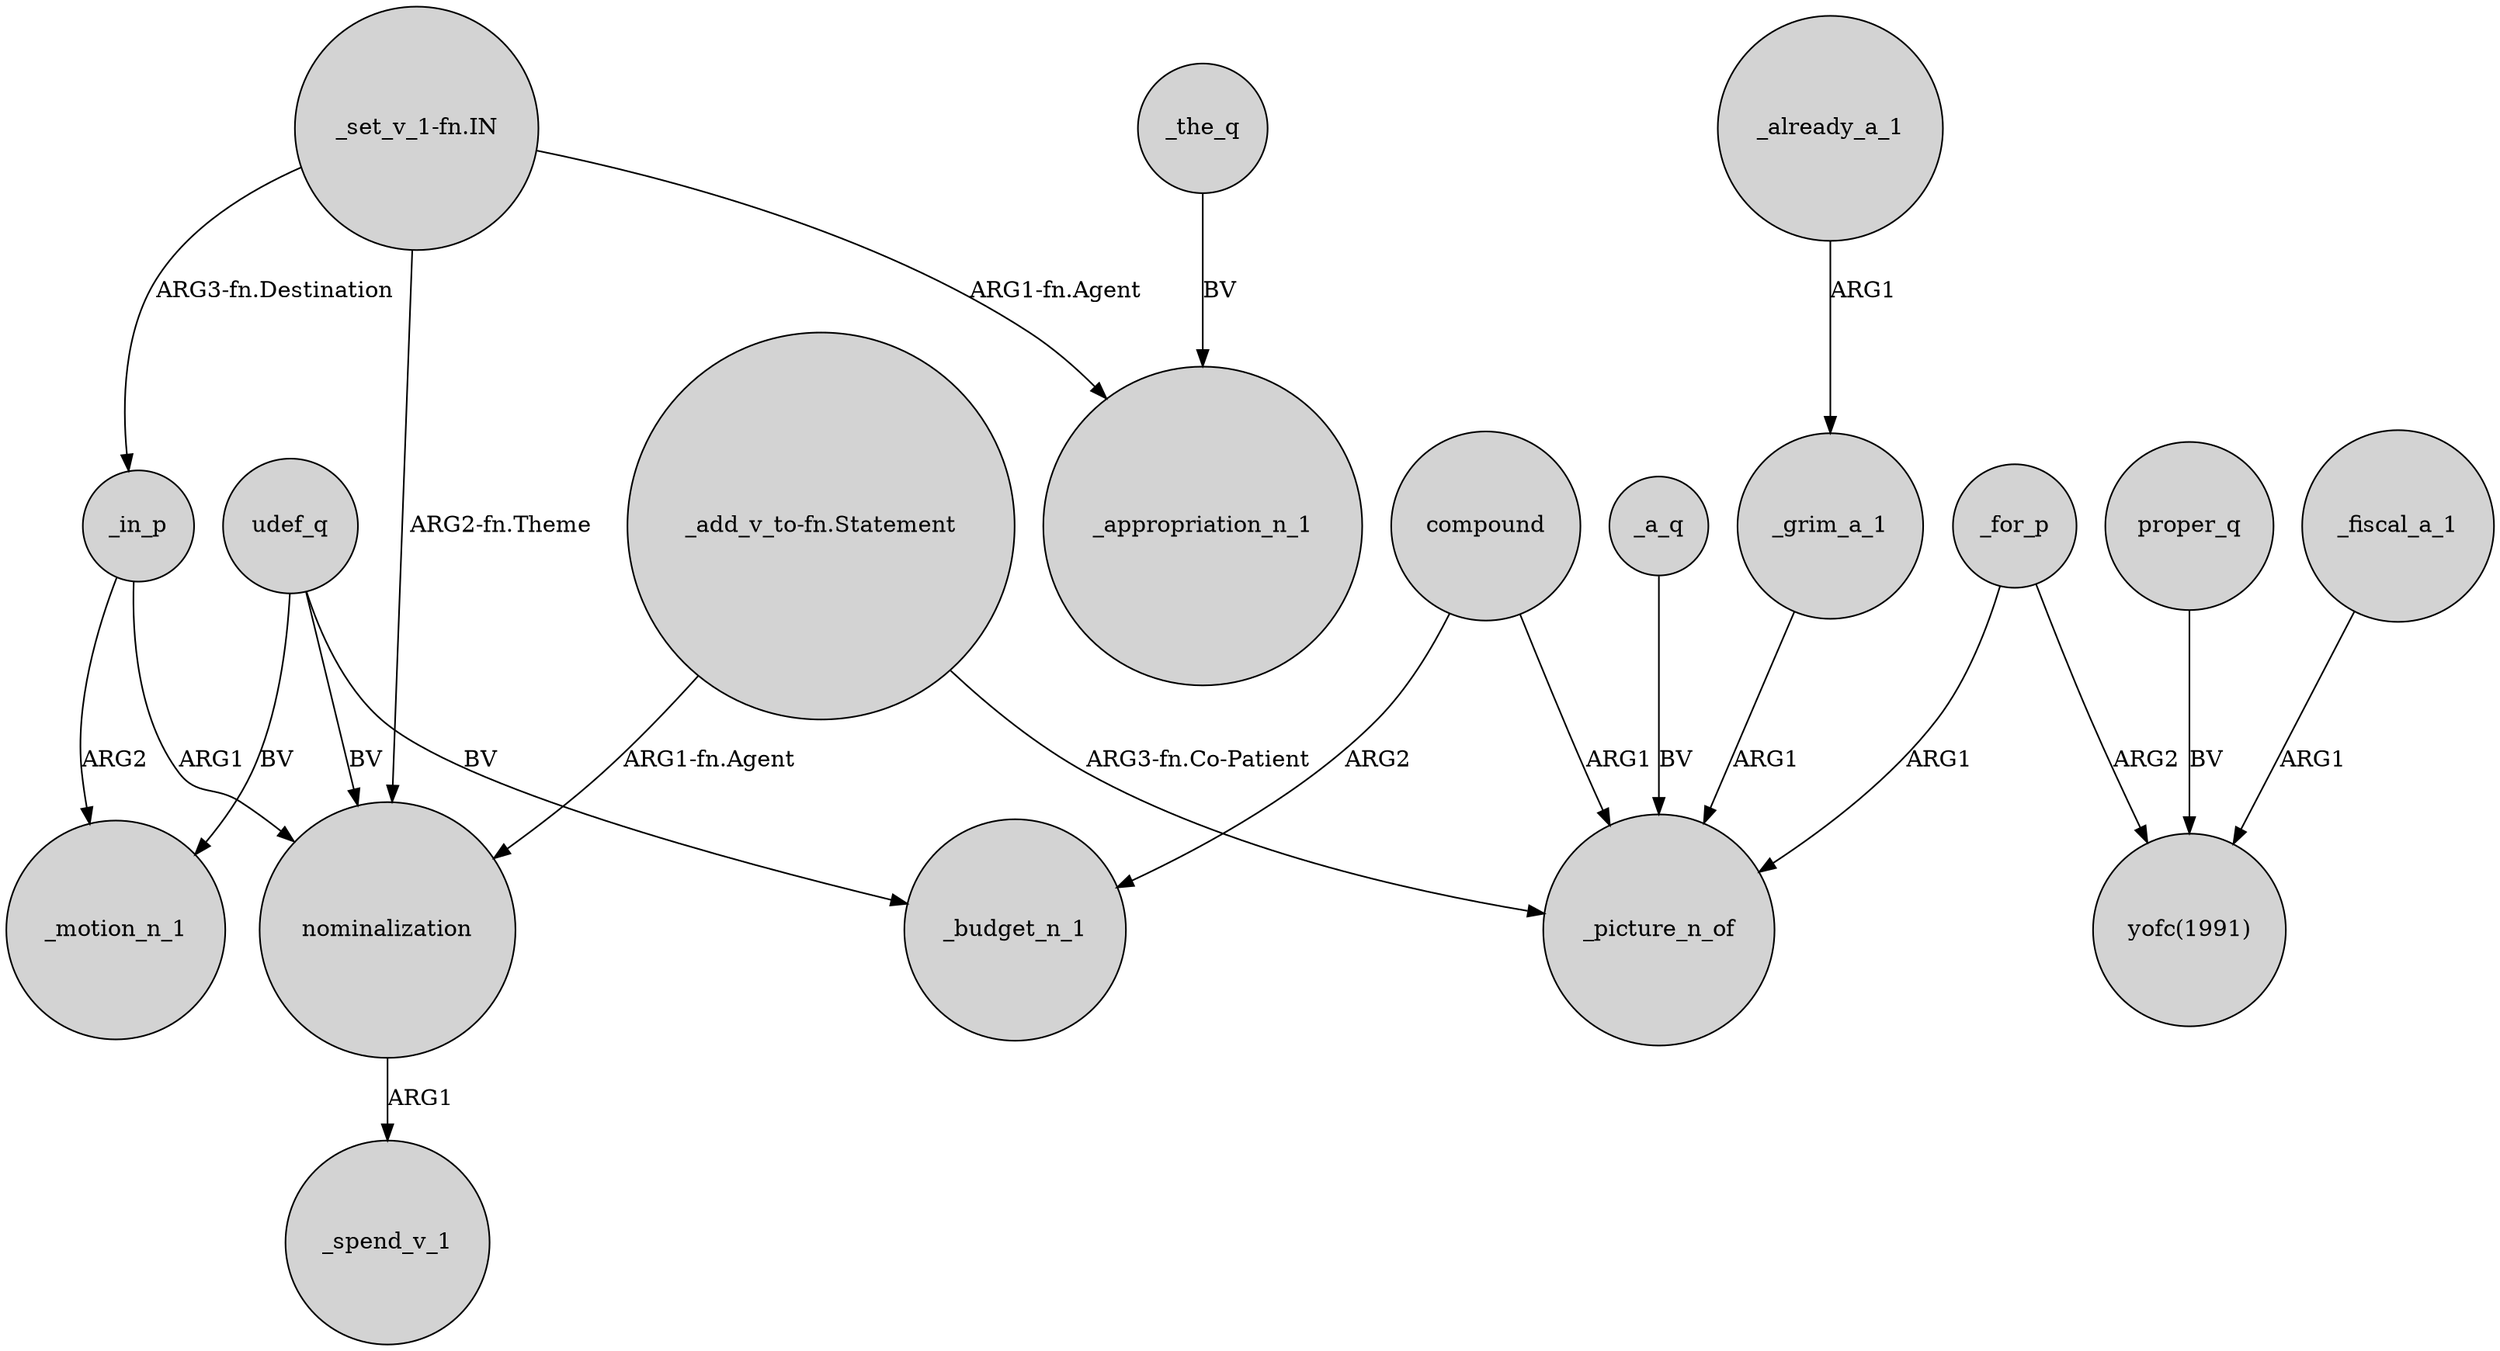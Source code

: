 digraph {
	node [shape=circle style=filled]
	"_set_v_1-fn.IN" -> nominalization [label="ARG2-fn.Theme"]
	nominalization -> _spend_v_1 [label=ARG1]
	_for_p -> "yofc(1991)" [label=ARG2]
	proper_q -> "yofc(1991)" [label=BV]
	"_set_v_1-fn.IN" -> _in_p [label="ARG3-fn.Destination"]
	_a_q -> _picture_n_of [label=BV]
	compound -> _budget_n_1 [label=ARG2]
	compound -> _picture_n_of [label=ARG1]
	"_set_v_1-fn.IN" -> _appropriation_n_1 [label="ARG1-fn.Agent"]
	udef_q -> _motion_n_1 [label=BV]
	_in_p -> _motion_n_1 [label=ARG2]
	_the_q -> _appropriation_n_1 [label=BV]
	"_add_v_to-fn.Statement" -> _picture_n_of [label="ARG3-fn.Co-Patient"]
	_in_p -> nominalization [label=ARG1]
	udef_q -> _budget_n_1 [label=BV]
	udef_q -> nominalization [label=BV]
	_fiscal_a_1 -> "yofc(1991)" [label=ARG1]
	_grim_a_1 -> _picture_n_of [label=ARG1]
	"_add_v_to-fn.Statement" -> nominalization [label="ARG1-fn.Agent"]
	_for_p -> _picture_n_of [label=ARG1]
	_already_a_1 -> _grim_a_1 [label=ARG1]
}
